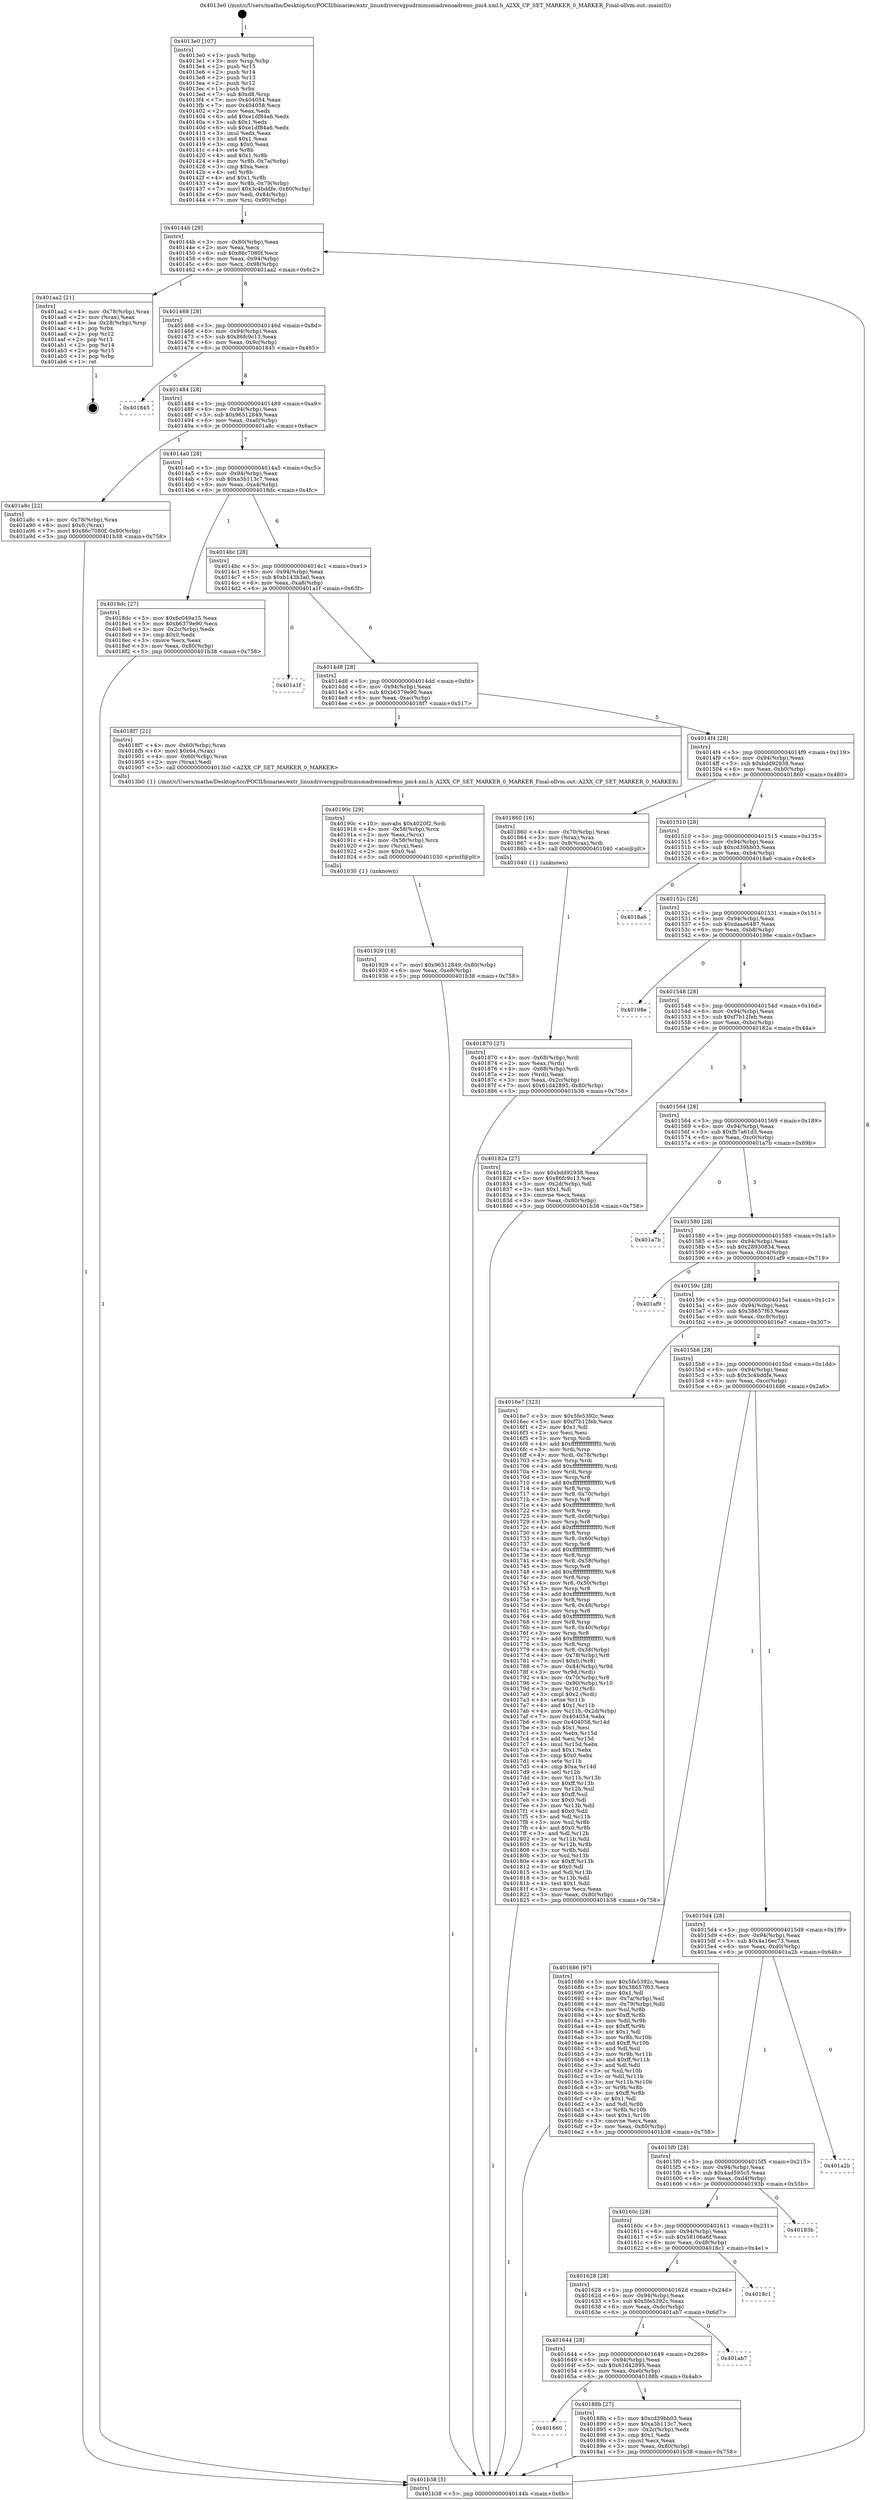 digraph "0x4013e0" {
  label = "0x4013e0 (/mnt/c/Users/mathe/Desktop/tcc/POCII/binaries/extr_linuxdriversgpudrmmsmadrenoadreno_pm4.xml.h_A2XX_CP_SET_MARKER_0_MARKER_Final-ollvm.out::main(0))"
  labelloc = "t"
  node[shape=record]

  Entry [label="",width=0.3,height=0.3,shape=circle,fillcolor=black,style=filled]
  "0x40144b" [label="{
     0x40144b [29]\l
     | [instrs]\l
     &nbsp;&nbsp;0x40144b \<+3\>: mov -0x80(%rbp),%eax\l
     &nbsp;&nbsp;0x40144e \<+2\>: mov %eax,%ecx\l
     &nbsp;&nbsp;0x401450 \<+6\>: sub $0x86c7080f,%ecx\l
     &nbsp;&nbsp;0x401456 \<+6\>: mov %eax,-0x94(%rbp)\l
     &nbsp;&nbsp;0x40145c \<+6\>: mov %ecx,-0x98(%rbp)\l
     &nbsp;&nbsp;0x401462 \<+6\>: je 0000000000401aa2 \<main+0x6c2\>\l
  }"]
  "0x401aa2" [label="{
     0x401aa2 [21]\l
     | [instrs]\l
     &nbsp;&nbsp;0x401aa2 \<+4\>: mov -0x78(%rbp),%rax\l
     &nbsp;&nbsp;0x401aa6 \<+2\>: mov (%rax),%eax\l
     &nbsp;&nbsp;0x401aa8 \<+4\>: lea -0x28(%rbp),%rsp\l
     &nbsp;&nbsp;0x401aac \<+1\>: pop %rbx\l
     &nbsp;&nbsp;0x401aad \<+2\>: pop %r12\l
     &nbsp;&nbsp;0x401aaf \<+2\>: pop %r13\l
     &nbsp;&nbsp;0x401ab1 \<+2\>: pop %r14\l
     &nbsp;&nbsp;0x401ab3 \<+2\>: pop %r15\l
     &nbsp;&nbsp;0x401ab5 \<+1\>: pop %rbp\l
     &nbsp;&nbsp;0x401ab6 \<+1\>: ret\l
  }"]
  "0x401468" [label="{
     0x401468 [28]\l
     | [instrs]\l
     &nbsp;&nbsp;0x401468 \<+5\>: jmp 000000000040146d \<main+0x8d\>\l
     &nbsp;&nbsp;0x40146d \<+6\>: mov -0x94(%rbp),%eax\l
     &nbsp;&nbsp;0x401473 \<+5\>: sub $0x86fc9c13,%eax\l
     &nbsp;&nbsp;0x401478 \<+6\>: mov %eax,-0x9c(%rbp)\l
     &nbsp;&nbsp;0x40147e \<+6\>: je 0000000000401845 \<main+0x465\>\l
  }"]
  Exit [label="",width=0.3,height=0.3,shape=circle,fillcolor=black,style=filled,peripheries=2]
  "0x401845" [label="{
     0x401845\l
  }", style=dashed]
  "0x401484" [label="{
     0x401484 [28]\l
     | [instrs]\l
     &nbsp;&nbsp;0x401484 \<+5\>: jmp 0000000000401489 \<main+0xa9\>\l
     &nbsp;&nbsp;0x401489 \<+6\>: mov -0x94(%rbp),%eax\l
     &nbsp;&nbsp;0x40148f \<+5\>: sub $0x96512849,%eax\l
     &nbsp;&nbsp;0x401494 \<+6\>: mov %eax,-0xa0(%rbp)\l
     &nbsp;&nbsp;0x40149a \<+6\>: je 0000000000401a8c \<main+0x6ac\>\l
  }"]
  "0x401929" [label="{
     0x401929 [18]\l
     | [instrs]\l
     &nbsp;&nbsp;0x401929 \<+7\>: movl $0x96512849,-0x80(%rbp)\l
     &nbsp;&nbsp;0x401930 \<+6\>: mov %eax,-0xe8(%rbp)\l
     &nbsp;&nbsp;0x401936 \<+5\>: jmp 0000000000401b38 \<main+0x758\>\l
  }"]
  "0x401a8c" [label="{
     0x401a8c [22]\l
     | [instrs]\l
     &nbsp;&nbsp;0x401a8c \<+4\>: mov -0x78(%rbp),%rax\l
     &nbsp;&nbsp;0x401a90 \<+6\>: movl $0x0,(%rax)\l
     &nbsp;&nbsp;0x401a96 \<+7\>: movl $0x86c7080f,-0x80(%rbp)\l
     &nbsp;&nbsp;0x401a9d \<+5\>: jmp 0000000000401b38 \<main+0x758\>\l
  }"]
  "0x4014a0" [label="{
     0x4014a0 [28]\l
     | [instrs]\l
     &nbsp;&nbsp;0x4014a0 \<+5\>: jmp 00000000004014a5 \<main+0xc5\>\l
     &nbsp;&nbsp;0x4014a5 \<+6\>: mov -0x94(%rbp),%eax\l
     &nbsp;&nbsp;0x4014ab \<+5\>: sub $0xa3b113c7,%eax\l
     &nbsp;&nbsp;0x4014b0 \<+6\>: mov %eax,-0xa4(%rbp)\l
     &nbsp;&nbsp;0x4014b6 \<+6\>: je 00000000004018dc \<main+0x4fc\>\l
  }"]
  "0x40190c" [label="{
     0x40190c [29]\l
     | [instrs]\l
     &nbsp;&nbsp;0x40190c \<+10\>: movabs $0x4020f2,%rdi\l
     &nbsp;&nbsp;0x401916 \<+4\>: mov -0x58(%rbp),%rcx\l
     &nbsp;&nbsp;0x40191a \<+2\>: mov %eax,(%rcx)\l
     &nbsp;&nbsp;0x40191c \<+4\>: mov -0x58(%rbp),%rcx\l
     &nbsp;&nbsp;0x401920 \<+2\>: mov (%rcx),%esi\l
     &nbsp;&nbsp;0x401922 \<+2\>: mov $0x0,%al\l
     &nbsp;&nbsp;0x401924 \<+5\>: call 0000000000401030 \<printf@plt\>\l
     | [calls]\l
     &nbsp;&nbsp;0x401030 \{1\} (unknown)\l
  }"]
  "0x4018dc" [label="{
     0x4018dc [27]\l
     | [instrs]\l
     &nbsp;&nbsp;0x4018dc \<+5\>: mov $0x6c049a15,%eax\l
     &nbsp;&nbsp;0x4018e1 \<+5\>: mov $0xb6379e90,%ecx\l
     &nbsp;&nbsp;0x4018e6 \<+3\>: mov -0x2c(%rbp),%edx\l
     &nbsp;&nbsp;0x4018e9 \<+3\>: cmp $0x0,%edx\l
     &nbsp;&nbsp;0x4018ec \<+3\>: cmove %ecx,%eax\l
     &nbsp;&nbsp;0x4018ef \<+3\>: mov %eax,-0x80(%rbp)\l
     &nbsp;&nbsp;0x4018f2 \<+5\>: jmp 0000000000401b38 \<main+0x758\>\l
  }"]
  "0x4014bc" [label="{
     0x4014bc [28]\l
     | [instrs]\l
     &nbsp;&nbsp;0x4014bc \<+5\>: jmp 00000000004014c1 \<main+0xe1\>\l
     &nbsp;&nbsp;0x4014c1 \<+6\>: mov -0x94(%rbp),%eax\l
     &nbsp;&nbsp;0x4014c7 \<+5\>: sub $0xb143b3a0,%eax\l
     &nbsp;&nbsp;0x4014cc \<+6\>: mov %eax,-0xa8(%rbp)\l
     &nbsp;&nbsp;0x4014d2 \<+6\>: je 0000000000401a1f \<main+0x63f\>\l
  }"]
  "0x401660" [label="{
     0x401660\l
  }", style=dashed]
  "0x401a1f" [label="{
     0x401a1f\l
  }", style=dashed]
  "0x4014d8" [label="{
     0x4014d8 [28]\l
     | [instrs]\l
     &nbsp;&nbsp;0x4014d8 \<+5\>: jmp 00000000004014dd \<main+0xfd\>\l
     &nbsp;&nbsp;0x4014dd \<+6\>: mov -0x94(%rbp),%eax\l
     &nbsp;&nbsp;0x4014e3 \<+5\>: sub $0xb6379e90,%eax\l
     &nbsp;&nbsp;0x4014e8 \<+6\>: mov %eax,-0xac(%rbp)\l
     &nbsp;&nbsp;0x4014ee \<+6\>: je 00000000004018f7 \<main+0x517\>\l
  }"]
  "0x40188b" [label="{
     0x40188b [27]\l
     | [instrs]\l
     &nbsp;&nbsp;0x40188b \<+5\>: mov $0xcd39bb03,%eax\l
     &nbsp;&nbsp;0x401890 \<+5\>: mov $0xa3b113c7,%ecx\l
     &nbsp;&nbsp;0x401895 \<+3\>: mov -0x2c(%rbp),%edx\l
     &nbsp;&nbsp;0x401898 \<+3\>: cmp $0x1,%edx\l
     &nbsp;&nbsp;0x40189b \<+3\>: cmovl %ecx,%eax\l
     &nbsp;&nbsp;0x40189e \<+3\>: mov %eax,-0x80(%rbp)\l
     &nbsp;&nbsp;0x4018a1 \<+5\>: jmp 0000000000401b38 \<main+0x758\>\l
  }"]
  "0x4018f7" [label="{
     0x4018f7 [21]\l
     | [instrs]\l
     &nbsp;&nbsp;0x4018f7 \<+4\>: mov -0x60(%rbp),%rax\l
     &nbsp;&nbsp;0x4018fb \<+6\>: movl $0x64,(%rax)\l
     &nbsp;&nbsp;0x401901 \<+4\>: mov -0x60(%rbp),%rax\l
     &nbsp;&nbsp;0x401905 \<+2\>: mov (%rax),%edi\l
     &nbsp;&nbsp;0x401907 \<+5\>: call 00000000004013b0 \<A2XX_CP_SET_MARKER_0_MARKER\>\l
     | [calls]\l
     &nbsp;&nbsp;0x4013b0 \{1\} (/mnt/c/Users/mathe/Desktop/tcc/POCII/binaries/extr_linuxdriversgpudrmmsmadrenoadreno_pm4.xml.h_A2XX_CP_SET_MARKER_0_MARKER_Final-ollvm.out::A2XX_CP_SET_MARKER_0_MARKER)\l
  }"]
  "0x4014f4" [label="{
     0x4014f4 [28]\l
     | [instrs]\l
     &nbsp;&nbsp;0x4014f4 \<+5\>: jmp 00000000004014f9 \<main+0x119\>\l
     &nbsp;&nbsp;0x4014f9 \<+6\>: mov -0x94(%rbp),%eax\l
     &nbsp;&nbsp;0x4014ff \<+5\>: sub $0xbdd92938,%eax\l
     &nbsp;&nbsp;0x401504 \<+6\>: mov %eax,-0xb0(%rbp)\l
     &nbsp;&nbsp;0x40150a \<+6\>: je 0000000000401860 \<main+0x480\>\l
  }"]
  "0x401644" [label="{
     0x401644 [28]\l
     | [instrs]\l
     &nbsp;&nbsp;0x401644 \<+5\>: jmp 0000000000401649 \<main+0x269\>\l
     &nbsp;&nbsp;0x401649 \<+6\>: mov -0x94(%rbp),%eax\l
     &nbsp;&nbsp;0x40164f \<+5\>: sub $0x61d42895,%eax\l
     &nbsp;&nbsp;0x401654 \<+6\>: mov %eax,-0xe0(%rbp)\l
     &nbsp;&nbsp;0x40165a \<+6\>: je 000000000040188b \<main+0x4ab\>\l
  }"]
  "0x401860" [label="{
     0x401860 [16]\l
     | [instrs]\l
     &nbsp;&nbsp;0x401860 \<+4\>: mov -0x70(%rbp),%rax\l
     &nbsp;&nbsp;0x401864 \<+3\>: mov (%rax),%rax\l
     &nbsp;&nbsp;0x401867 \<+4\>: mov 0x8(%rax),%rdi\l
     &nbsp;&nbsp;0x40186b \<+5\>: call 0000000000401040 \<atoi@plt\>\l
     | [calls]\l
     &nbsp;&nbsp;0x401040 \{1\} (unknown)\l
  }"]
  "0x401510" [label="{
     0x401510 [28]\l
     | [instrs]\l
     &nbsp;&nbsp;0x401510 \<+5\>: jmp 0000000000401515 \<main+0x135\>\l
     &nbsp;&nbsp;0x401515 \<+6\>: mov -0x94(%rbp),%eax\l
     &nbsp;&nbsp;0x40151b \<+5\>: sub $0xcd39bb03,%eax\l
     &nbsp;&nbsp;0x401520 \<+6\>: mov %eax,-0xb4(%rbp)\l
     &nbsp;&nbsp;0x401526 \<+6\>: je 00000000004018a6 \<main+0x4c6\>\l
  }"]
  "0x401ab7" [label="{
     0x401ab7\l
  }", style=dashed]
  "0x4018a6" [label="{
     0x4018a6\l
  }", style=dashed]
  "0x40152c" [label="{
     0x40152c [28]\l
     | [instrs]\l
     &nbsp;&nbsp;0x40152c \<+5\>: jmp 0000000000401531 \<main+0x151\>\l
     &nbsp;&nbsp;0x401531 \<+6\>: mov -0x94(%rbp),%eax\l
     &nbsp;&nbsp;0x401537 \<+5\>: sub $0xdaae6487,%eax\l
     &nbsp;&nbsp;0x40153c \<+6\>: mov %eax,-0xb8(%rbp)\l
     &nbsp;&nbsp;0x401542 \<+6\>: je 000000000040198e \<main+0x5ae\>\l
  }"]
  "0x401628" [label="{
     0x401628 [28]\l
     | [instrs]\l
     &nbsp;&nbsp;0x401628 \<+5\>: jmp 000000000040162d \<main+0x24d\>\l
     &nbsp;&nbsp;0x40162d \<+6\>: mov -0x94(%rbp),%eax\l
     &nbsp;&nbsp;0x401633 \<+5\>: sub $0x5fe5392c,%eax\l
     &nbsp;&nbsp;0x401638 \<+6\>: mov %eax,-0xdc(%rbp)\l
     &nbsp;&nbsp;0x40163e \<+6\>: je 0000000000401ab7 \<main+0x6d7\>\l
  }"]
  "0x40198e" [label="{
     0x40198e\l
  }", style=dashed]
  "0x401548" [label="{
     0x401548 [28]\l
     | [instrs]\l
     &nbsp;&nbsp;0x401548 \<+5\>: jmp 000000000040154d \<main+0x16d\>\l
     &nbsp;&nbsp;0x40154d \<+6\>: mov -0x94(%rbp),%eax\l
     &nbsp;&nbsp;0x401553 \<+5\>: sub $0xf7b12feb,%eax\l
     &nbsp;&nbsp;0x401558 \<+6\>: mov %eax,-0xbc(%rbp)\l
     &nbsp;&nbsp;0x40155e \<+6\>: je 000000000040182a \<main+0x44a\>\l
  }"]
  "0x4018c1" [label="{
     0x4018c1\l
  }", style=dashed]
  "0x40182a" [label="{
     0x40182a [27]\l
     | [instrs]\l
     &nbsp;&nbsp;0x40182a \<+5\>: mov $0xbdd92938,%eax\l
     &nbsp;&nbsp;0x40182f \<+5\>: mov $0x86fc9c13,%ecx\l
     &nbsp;&nbsp;0x401834 \<+3\>: mov -0x2d(%rbp),%dl\l
     &nbsp;&nbsp;0x401837 \<+3\>: test $0x1,%dl\l
     &nbsp;&nbsp;0x40183a \<+3\>: cmovne %ecx,%eax\l
     &nbsp;&nbsp;0x40183d \<+3\>: mov %eax,-0x80(%rbp)\l
     &nbsp;&nbsp;0x401840 \<+5\>: jmp 0000000000401b38 \<main+0x758\>\l
  }"]
  "0x401564" [label="{
     0x401564 [28]\l
     | [instrs]\l
     &nbsp;&nbsp;0x401564 \<+5\>: jmp 0000000000401569 \<main+0x189\>\l
     &nbsp;&nbsp;0x401569 \<+6\>: mov -0x94(%rbp),%eax\l
     &nbsp;&nbsp;0x40156f \<+5\>: sub $0xfb7a61d5,%eax\l
     &nbsp;&nbsp;0x401574 \<+6\>: mov %eax,-0xc0(%rbp)\l
     &nbsp;&nbsp;0x40157a \<+6\>: je 0000000000401a7b \<main+0x69b\>\l
  }"]
  "0x40160c" [label="{
     0x40160c [28]\l
     | [instrs]\l
     &nbsp;&nbsp;0x40160c \<+5\>: jmp 0000000000401611 \<main+0x231\>\l
     &nbsp;&nbsp;0x401611 \<+6\>: mov -0x94(%rbp),%eax\l
     &nbsp;&nbsp;0x401617 \<+5\>: sub $0x58106a6f,%eax\l
     &nbsp;&nbsp;0x40161c \<+6\>: mov %eax,-0xd8(%rbp)\l
     &nbsp;&nbsp;0x401622 \<+6\>: je 00000000004018c1 \<main+0x4e1\>\l
  }"]
  "0x401a7b" [label="{
     0x401a7b\l
  }", style=dashed]
  "0x401580" [label="{
     0x401580 [28]\l
     | [instrs]\l
     &nbsp;&nbsp;0x401580 \<+5\>: jmp 0000000000401585 \<main+0x1a5\>\l
     &nbsp;&nbsp;0x401585 \<+6\>: mov -0x94(%rbp),%eax\l
     &nbsp;&nbsp;0x40158b \<+5\>: sub $0x28930834,%eax\l
     &nbsp;&nbsp;0x401590 \<+6\>: mov %eax,-0xc4(%rbp)\l
     &nbsp;&nbsp;0x401596 \<+6\>: je 0000000000401af9 \<main+0x719\>\l
  }"]
  "0x40193b" [label="{
     0x40193b\l
  }", style=dashed]
  "0x401af9" [label="{
     0x401af9\l
  }", style=dashed]
  "0x40159c" [label="{
     0x40159c [28]\l
     | [instrs]\l
     &nbsp;&nbsp;0x40159c \<+5\>: jmp 00000000004015a1 \<main+0x1c1\>\l
     &nbsp;&nbsp;0x4015a1 \<+6\>: mov -0x94(%rbp),%eax\l
     &nbsp;&nbsp;0x4015a7 \<+5\>: sub $0x38657f63,%eax\l
     &nbsp;&nbsp;0x4015ac \<+6\>: mov %eax,-0xc8(%rbp)\l
     &nbsp;&nbsp;0x4015b2 \<+6\>: je 00000000004016e7 \<main+0x307\>\l
  }"]
  "0x4015f0" [label="{
     0x4015f0 [28]\l
     | [instrs]\l
     &nbsp;&nbsp;0x4015f0 \<+5\>: jmp 00000000004015f5 \<main+0x215\>\l
     &nbsp;&nbsp;0x4015f5 \<+6\>: mov -0x94(%rbp),%eax\l
     &nbsp;&nbsp;0x4015fb \<+5\>: sub $0x4ad595c5,%eax\l
     &nbsp;&nbsp;0x401600 \<+6\>: mov %eax,-0xd4(%rbp)\l
     &nbsp;&nbsp;0x401606 \<+6\>: je 000000000040193b \<main+0x55b\>\l
  }"]
  "0x4016e7" [label="{
     0x4016e7 [323]\l
     | [instrs]\l
     &nbsp;&nbsp;0x4016e7 \<+5\>: mov $0x5fe5392c,%eax\l
     &nbsp;&nbsp;0x4016ec \<+5\>: mov $0xf7b12feb,%ecx\l
     &nbsp;&nbsp;0x4016f1 \<+2\>: mov $0x1,%dl\l
     &nbsp;&nbsp;0x4016f3 \<+2\>: xor %esi,%esi\l
     &nbsp;&nbsp;0x4016f5 \<+3\>: mov %rsp,%rdi\l
     &nbsp;&nbsp;0x4016f8 \<+4\>: add $0xfffffffffffffff0,%rdi\l
     &nbsp;&nbsp;0x4016fc \<+3\>: mov %rdi,%rsp\l
     &nbsp;&nbsp;0x4016ff \<+4\>: mov %rdi,-0x78(%rbp)\l
     &nbsp;&nbsp;0x401703 \<+3\>: mov %rsp,%rdi\l
     &nbsp;&nbsp;0x401706 \<+4\>: add $0xfffffffffffffff0,%rdi\l
     &nbsp;&nbsp;0x40170a \<+3\>: mov %rdi,%rsp\l
     &nbsp;&nbsp;0x40170d \<+3\>: mov %rsp,%r8\l
     &nbsp;&nbsp;0x401710 \<+4\>: add $0xfffffffffffffff0,%r8\l
     &nbsp;&nbsp;0x401714 \<+3\>: mov %r8,%rsp\l
     &nbsp;&nbsp;0x401717 \<+4\>: mov %r8,-0x70(%rbp)\l
     &nbsp;&nbsp;0x40171b \<+3\>: mov %rsp,%r8\l
     &nbsp;&nbsp;0x40171e \<+4\>: add $0xfffffffffffffff0,%r8\l
     &nbsp;&nbsp;0x401722 \<+3\>: mov %r8,%rsp\l
     &nbsp;&nbsp;0x401725 \<+4\>: mov %r8,-0x68(%rbp)\l
     &nbsp;&nbsp;0x401729 \<+3\>: mov %rsp,%r8\l
     &nbsp;&nbsp;0x40172c \<+4\>: add $0xfffffffffffffff0,%r8\l
     &nbsp;&nbsp;0x401730 \<+3\>: mov %r8,%rsp\l
     &nbsp;&nbsp;0x401733 \<+4\>: mov %r8,-0x60(%rbp)\l
     &nbsp;&nbsp;0x401737 \<+3\>: mov %rsp,%r8\l
     &nbsp;&nbsp;0x40173a \<+4\>: add $0xfffffffffffffff0,%r8\l
     &nbsp;&nbsp;0x40173e \<+3\>: mov %r8,%rsp\l
     &nbsp;&nbsp;0x401741 \<+4\>: mov %r8,-0x58(%rbp)\l
     &nbsp;&nbsp;0x401745 \<+3\>: mov %rsp,%r8\l
     &nbsp;&nbsp;0x401748 \<+4\>: add $0xfffffffffffffff0,%r8\l
     &nbsp;&nbsp;0x40174c \<+3\>: mov %r8,%rsp\l
     &nbsp;&nbsp;0x40174f \<+4\>: mov %r8,-0x50(%rbp)\l
     &nbsp;&nbsp;0x401753 \<+3\>: mov %rsp,%r8\l
     &nbsp;&nbsp;0x401756 \<+4\>: add $0xfffffffffffffff0,%r8\l
     &nbsp;&nbsp;0x40175a \<+3\>: mov %r8,%rsp\l
     &nbsp;&nbsp;0x40175d \<+4\>: mov %r8,-0x48(%rbp)\l
     &nbsp;&nbsp;0x401761 \<+3\>: mov %rsp,%r8\l
     &nbsp;&nbsp;0x401764 \<+4\>: add $0xfffffffffffffff0,%r8\l
     &nbsp;&nbsp;0x401768 \<+3\>: mov %r8,%rsp\l
     &nbsp;&nbsp;0x40176b \<+4\>: mov %r8,-0x40(%rbp)\l
     &nbsp;&nbsp;0x40176f \<+3\>: mov %rsp,%r8\l
     &nbsp;&nbsp;0x401772 \<+4\>: add $0xfffffffffffffff0,%r8\l
     &nbsp;&nbsp;0x401776 \<+3\>: mov %r8,%rsp\l
     &nbsp;&nbsp;0x401779 \<+4\>: mov %r8,-0x38(%rbp)\l
     &nbsp;&nbsp;0x40177d \<+4\>: mov -0x78(%rbp),%r8\l
     &nbsp;&nbsp;0x401781 \<+7\>: movl $0x0,(%r8)\l
     &nbsp;&nbsp;0x401788 \<+7\>: mov -0x84(%rbp),%r9d\l
     &nbsp;&nbsp;0x40178f \<+3\>: mov %r9d,(%rdi)\l
     &nbsp;&nbsp;0x401792 \<+4\>: mov -0x70(%rbp),%r8\l
     &nbsp;&nbsp;0x401796 \<+7\>: mov -0x90(%rbp),%r10\l
     &nbsp;&nbsp;0x40179d \<+3\>: mov %r10,(%r8)\l
     &nbsp;&nbsp;0x4017a0 \<+3\>: cmpl $0x2,(%rdi)\l
     &nbsp;&nbsp;0x4017a3 \<+4\>: setne %r11b\l
     &nbsp;&nbsp;0x4017a7 \<+4\>: and $0x1,%r11b\l
     &nbsp;&nbsp;0x4017ab \<+4\>: mov %r11b,-0x2d(%rbp)\l
     &nbsp;&nbsp;0x4017af \<+7\>: mov 0x404054,%ebx\l
     &nbsp;&nbsp;0x4017b6 \<+8\>: mov 0x404058,%r14d\l
     &nbsp;&nbsp;0x4017be \<+3\>: sub $0x1,%esi\l
     &nbsp;&nbsp;0x4017c1 \<+3\>: mov %ebx,%r15d\l
     &nbsp;&nbsp;0x4017c4 \<+3\>: add %esi,%r15d\l
     &nbsp;&nbsp;0x4017c7 \<+4\>: imul %r15d,%ebx\l
     &nbsp;&nbsp;0x4017cb \<+3\>: and $0x1,%ebx\l
     &nbsp;&nbsp;0x4017ce \<+3\>: cmp $0x0,%ebx\l
     &nbsp;&nbsp;0x4017d1 \<+4\>: sete %r11b\l
     &nbsp;&nbsp;0x4017d5 \<+4\>: cmp $0xa,%r14d\l
     &nbsp;&nbsp;0x4017d9 \<+4\>: setl %r12b\l
     &nbsp;&nbsp;0x4017dd \<+3\>: mov %r11b,%r13b\l
     &nbsp;&nbsp;0x4017e0 \<+4\>: xor $0xff,%r13b\l
     &nbsp;&nbsp;0x4017e4 \<+3\>: mov %r12b,%sil\l
     &nbsp;&nbsp;0x4017e7 \<+4\>: xor $0xff,%sil\l
     &nbsp;&nbsp;0x4017eb \<+3\>: xor $0x0,%dl\l
     &nbsp;&nbsp;0x4017ee \<+3\>: mov %r13b,%dil\l
     &nbsp;&nbsp;0x4017f1 \<+4\>: and $0x0,%dil\l
     &nbsp;&nbsp;0x4017f5 \<+3\>: and %dl,%r11b\l
     &nbsp;&nbsp;0x4017f8 \<+3\>: mov %sil,%r8b\l
     &nbsp;&nbsp;0x4017fb \<+4\>: and $0x0,%r8b\l
     &nbsp;&nbsp;0x4017ff \<+3\>: and %dl,%r12b\l
     &nbsp;&nbsp;0x401802 \<+3\>: or %r11b,%dil\l
     &nbsp;&nbsp;0x401805 \<+3\>: or %r12b,%r8b\l
     &nbsp;&nbsp;0x401808 \<+3\>: xor %r8b,%dil\l
     &nbsp;&nbsp;0x40180b \<+3\>: or %sil,%r13b\l
     &nbsp;&nbsp;0x40180e \<+4\>: xor $0xff,%r13b\l
     &nbsp;&nbsp;0x401812 \<+3\>: or $0x0,%dl\l
     &nbsp;&nbsp;0x401815 \<+3\>: and %dl,%r13b\l
     &nbsp;&nbsp;0x401818 \<+3\>: or %r13b,%dil\l
     &nbsp;&nbsp;0x40181b \<+4\>: test $0x1,%dil\l
     &nbsp;&nbsp;0x40181f \<+3\>: cmovne %ecx,%eax\l
     &nbsp;&nbsp;0x401822 \<+3\>: mov %eax,-0x80(%rbp)\l
     &nbsp;&nbsp;0x401825 \<+5\>: jmp 0000000000401b38 \<main+0x758\>\l
  }"]
  "0x4015b8" [label="{
     0x4015b8 [28]\l
     | [instrs]\l
     &nbsp;&nbsp;0x4015b8 \<+5\>: jmp 00000000004015bd \<main+0x1dd\>\l
     &nbsp;&nbsp;0x4015bd \<+6\>: mov -0x94(%rbp),%eax\l
     &nbsp;&nbsp;0x4015c3 \<+5\>: sub $0x3c4bddfe,%eax\l
     &nbsp;&nbsp;0x4015c8 \<+6\>: mov %eax,-0xcc(%rbp)\l
     &nbsp;&nbsp;0x4015ce \<+6\>: je 0000000000401686 \<main+0x2a6\>\l
  }"]
  "0x401a2b" [label="{
     0x401a2b\l
  }", style=dashed]
  "0x401686" [label="{
     0x401686 [97]\l
     | [instrs]\l
     &nbsp;&nbsp;0x401686 \<+5\>: mov $0x5fe5392c,%eax\l
     &nbsp;&nbsp;0x40168b \<+5\>: mov $0x38657f63,%ecx\l
     &nbsp;&nbsp;0x401690 \<+2\>: mov $0x1,%dl\l
     &nbsp;&nbsp;0x401692 \<+4\>: mov -0x7a(%rbp),%sil\l
     &nbsp;&nbsp;0x401696 \<+4\>: mov -0x79(%rbp),%dil\l
     &nbsp;&nbsp;0x40169a \<+3\>: mov %sil,%r8b\l
     &nbsp;&nbsp;0x40169d \<+4\>: xor $0xff,%r8b\l
     &nbsp;&nbsp;0x4016a1 \<+3\>: mov %dil,%r9b\l
     &nbsp;&nbsp;0x4016a4 \<+4\>: xor $0xff,%r9b\l
     &nbsp;&nbsp;0x4016a8 \<+3\>: xor $0x1,%dl\l
     &nbsp;&nbsp;0x4016ab \<+3\>: mov %r8b,%r10b\l
     &nbsp;&nbsp;0x4016ae \<+4\>: and $0xff,%r10b\l
     &nbsp;&nbsp;0x4016b2 \<+3\>: and %dl,%sil\l
     &nbsp;&nbsp;0x4016b5 \<+3\>: mov %r9b,%r11b\l
     &nbsp;&nbsp;0x4016b8 \<+4\>: and $0xff,%r11b\l
     &nbsp;&nbsp;0x4016bc \<+3\>: and %dl,%dil\l
     &nbsp;&nbsp;0x4016bf \<+3\>: or %sil,%r10b\l
     &nbsp;&nbsp;0x4016c2 \<+3\>: or %dil,%r11b\l
     &nbsp;&nbsp;0x4016c5 \<+3\>: xor %r11b,%r10b\l
     &nbsp;&nbsp;0x4016c8 \<+3\>: or %r9b,%r8b\l
     &nbsp;&nbsp;0x4016cb \<+4\>: xor $0xff,%r8b\l
     &nbsp;&nbsp;0x4016cf \<+3\>: or $0x1,%dl\l
     &nbsp;&nbsp;0x4016d2 \<+3\>: and %dl,%r8b\l
     &nbsp;&nbsp;0x4016d5 \<+3\>: or %r8b,%r10b\l
     &nbsp;&nbsp;0x4016d8 \<+4\>: test $0x1,%r10b\l
     &nbsp;&nbsp;0x4016dc \<+3\>: cmovne %ecx,%eax\l
     &nbsp;&nbsp;0x4016df \<+3\>: mov %eax,-0x80(%rbp)\l
     &nbsp;&nbsp;0x4016e2 \<+5\>: jmp 0000000000401b38 \<main+0x758\>\l
  }"]
  "0x4015d4" [label="{
     0x4015d4 [28]\l
     | [instrs]\l
     &nbsp;&nbsp;0x4015d4 \<+5\>: jmp 00000000004015d9 \<main+0x1f9\>\l
     &nbsp;&nbsp;0x4015d9 \<+6\>: mov -0x94(%rbp),%eax\l
     &nbsp;&nbsp;0x4015df \<+5\>: sub $0x4a16ec73,%eax\l
     &nbsp;&nbsp;0x4015e4 \<+6\>: mov %eax,-0xd0(%rbp)\l
     &nbsp;&nbsp;0x4015ea \<+6\>: je 0000000000401a2b \<main+0x64b\>\l
  }"]
  "0x401b38" [label="{
     0x401b38 [5]\l
     | [instrs]\l
     &nbsp;&nbsp;0x401b38 \<+5\>: jmp 000000000040144b \<main+0x6b\>\l
  }"]
  "0x4013e0" [label="{
     0x4013e0 [107]\l
     | [instrs]\l
     &nbsp;&nbsp;0x4013e0 \<+1\>: push %rbp\l
     &nbsp;&nbsp;0x4013e1 \<+3\>: mov %rsp,%rbp\l
     &nbsp;&nbsp;0x4013e4 \<+2\>: push %r15\l
     &nbsp;&nbsp;0x4013e6 \<+2\>: push %r14\l
     &nbsp;&nbsp;0x4013e8 \<+2\>: push %r13\l
     &nbsp;&nbsp;0x4013ea \<+2\>: push %r12\l
     &nbsp;&nbsp;0x4013ec \<+1\>: push %rbx\l
     &nbsp;&nbsp;0x4013ed \<+7\>: sub $0xd8,%rsp\l
     &nbsp;&nbsp;0x4013f4 \<+7\>: mov 0x404054,%eax\l
     &nbsp;&nbsp;0x4013fb \<+7\>: mov 0x404058,%ecx\l
     &nbsp;&nbsp;0x401402 \<+2\>: mov %eax,%edx\l
     &nbsp;&nbsp;0x401404 \<+6\>: add $0xe1df84a6,%edx\l
     &nbsp;&nbsp;0x40140a \<+3\>: sub $0x1,%edx\l
     &nbsp;&nbsp;0x40140d \<+6\>: sub $0xe1df84a6,%edx\l
     &nbsp;&nbsp;0x401413 \<+3\>: imul %edx,%eax\l
     &nbsp;&nbsp;0x401416 \<+3\>: and $0x1,%eax\l
     &nbsp;&nbsp;0x401419 \<+3\>: cmp $0x0,%eax\l
     &nbsp;&nbsp;0x40141c \<+4\>: sete %r8b\l
     &nbsp;&nbsp;0x401420 \<+4\>: and $0x1,%r8b\l
     &nbsp;&nbsp;0x401424 \<+4\>: mov %r8b,-0x7a(%rbp)\l
     &nbsp;&nbsp;0x401428 \<+3\>: cmp $0xa,%ecx\l
     &nbsp;&nbsp;0x40142b \<+4\>: setl %r8b\l
     &nbsp;&nbsp;0x40142f \<+4\>: and $0x1,%r8b\l
     &nbsp;&nbsp;0x401433 \<+4\>: mov %r8b,-0x79(%rbp)\l
     &nbsp;&nbsp;0x401437 \<+7\>: movl $0x3c4bddfe,-0x80(%rbp)\l
     &nbsp;&nbsp;0x40143e \<+6\>: mov %edi,-0x84(%rbp)\l
     &nbsp;&nbsp;0x401444 \<+7\>: mov %rsi,-0x90(%rbp)\l
  }"]
  "0x401870" [label="{
     0x401870 [27]\l
     | [instrs]\l
     &nbsp;&nbsp;0x401870 \<+4\>: mov -0x68(%rbp),%rdi\l
     &nbsp;&nbsp;0x401874 \<+2\>: mov %eax,(%rdi)\l
     &nbsp;&nbsp;0x401876 \<+4\>: mov -0x68(%rbp),%rdi\l
     &nbsp;&nbsp;0x40187a \<+2\>: mov (%rdi),%eax\l
     &nbsp;&nbsp;0x40187c \<+3\>: mov %eax,-0x2c(%rbp)\l
     &nbsp;&nbsp;0x40187f \<+7\>: movl $0x61d42895,-0x80(%rbp)\l
     &nbsp;&nbsp;0x401886 \<+5\>: jmp 0000000000401b38 \<main+0x758\>\l
  }"]
  Entry -> "0x4013e0" [label=" 1"]
  "0x40144b" -> "0x401aa2" [label=" 1"]
  "0x40144b" -> "0x401468" [label=" 8"]
  "0x401aa2" -> Exit [label=" 1"]
  "0x401468" -> "0x401845" [label=" 0"]
  "0x401468" -> "0x401484" [label=" 8"]
  "0x401a8c" -> "0x401b38" [label=" 1"]
  "0x401484" -> "0x401a8c" [label=" 1"]
  "0x401484" -> "0x4014a0" [label=" 7"]
  "0x401929" -> "0x401b38" [label=" 1"]
  "0x4014a0" -> "0x4018dc" [label=" 1"]
  "0x4014a0" -> "0x4014bc" [label=" 6"]
  "0x40190c" -> "0x401929" [label=" 1"]
  "0x4014bc" -> "0x401a1f" [label=" 0"]
  "0x4014bc" -> "0x4014d8" [label=" 6"]
  "0x4018f7" -> "0x40190c" [label=" 1"]
  "0x4014d8" -> "0x4018f7" [label=" 1"]
  "0x4014d8" -> "0x4014f4" [label=" 5"]
  "0x4018dc" -> "0x401b38" [label=" 1"]
  "0x4014f4" -> "0x401860" [label=" 1"]
  "0x4014f4" -> "0x401510" [label=" 4"]
  "0x401644" -> "0x401660" [label=" 0"]
  "0x401510" -> "0x4018a6" [label=" 0"]
  "0x401510" -> "0x40152c" [label=" 4"]
  "0x401644" -> "0x40188b" [label=" 1"]
  "0x40152c" -> "0x40198e" [label=" 0"]
  "0x40152c" -> "0x401548" [label=" 4"]
  "0x401628" -> "0x401644" [label=" 1"]
  "0x401548" -> "0x40182a" [label=" 1"]
  "0x401548" -> "0x401564" [label=" 3"]
  "0x401628" -> "0x401ab7" [label=" 0"]
  "0x401564" -> "0x401a7b" [label=" 0"]
  "0x401564" -> "0x401580" [label=" 3"]
  "0x40160c" -> "0x401628" [label=" 1"]
  "0x401580" -> "0x401af9" [label=" 0"]
  "0x401580" -> "0x40159c" [label=" 3"]
  "0x40160c" -> "0x4018c1" [label=" 0"]
  "0x40159c" -> "0x4016e7" [label=" 1"]
  "0x40159c" -> "0x4015b8" [label=" 2"]
  "0x4015f0" -> "0x40160c" [label=" 1"]
  "0x4015b8" -> "0x401686" [label=" 1"]
  "0x4015b8" -> "0x4015d4" [label=" 1"]
  "0x401686" -> "0x401b38" [label=" 1"]
  "0x4013e0" -> "0x40144b" [label=" 1"]
  "0x401b38" -> "0x40144b" [label=" 8"]
  "0x4015f0" -> "0x40193b" [label=" 0"]
  "0x4016e7" -> "0x401b38" [label=" 1"]
  "0x40182a" -> "0x401b38" [label=" 1"]
  "0x401860" -> "0x401870" [label=" 1"]
  "0x401870" -> "0x401b38" [label=" 1"]
  "0x40188b" -> "0x401b38" [label=" 1"]
  "0x4015d4" -> "0x401a2b" [label=" 0"]
  "0x4015d4" -> "0x4015f0" [label=" 1"]
}
